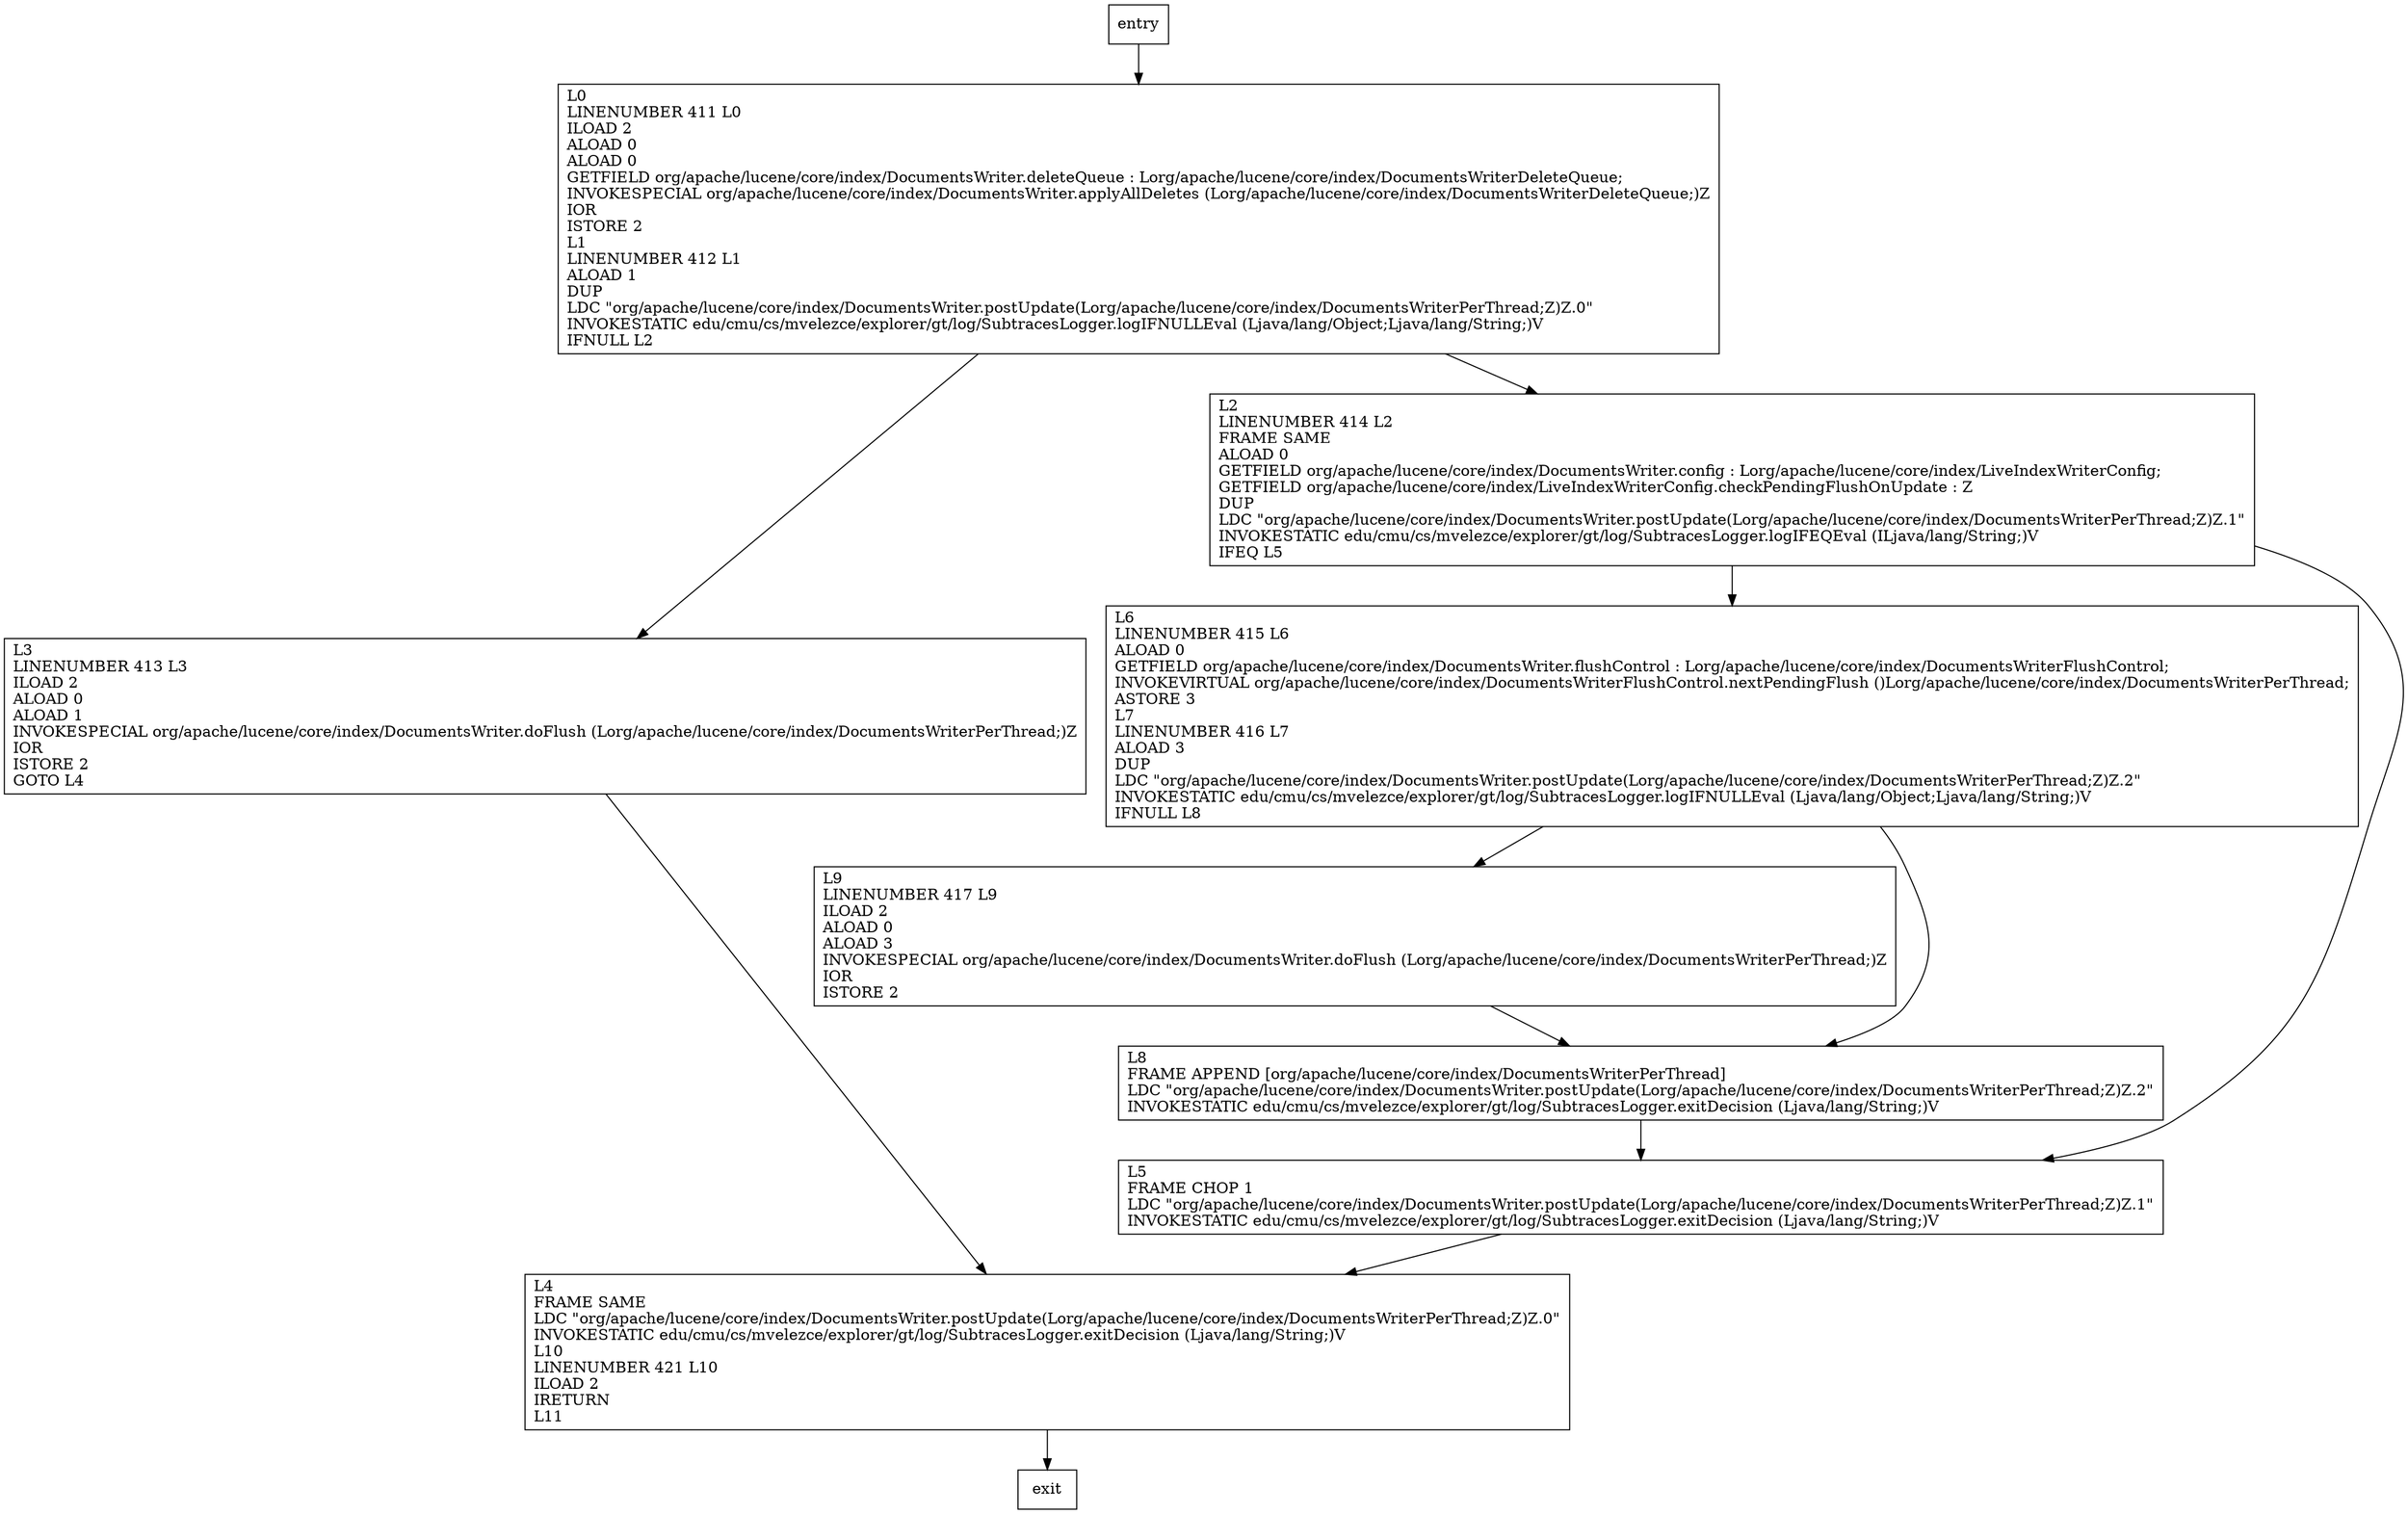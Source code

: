 digraph postUpdate {
node [shape=record];
1252069894 [label="L4\lFRAME SAME\lLDC \"org/apache/lucene/core/index/DocumentsWriter.postUpdate(Lorg/apache/lucene/core/index/DocumentsWriterPerThread;Z)Z.0\"\lINVOKESTATIC edu/cmu/cs/mvelezce/explorer/gt/log/SubtracesLogger.exitDecision (Ljava/lang/String;)V\lL10\lLINENUMBER 421 L10\lILOAD 2\lIRETURN\lL11\l"];
796168203 [label="L9\lLINENUMBER 417 L9\lILOAD 2\lALOAD 0\lALOAD 3\lINVOKESPECIAL org/apache/lucene/core/index/DocumentsWriter.doFlush (Lorg/apache/lucene/core/index/DocumentsWriterPerThread;)Z\lIOR\lISTORE 2\l"];
879706537 [label="L0\lLINENUMBER 411 L0\lILOAD 2\lALOAD 0\lALOAD 0\lGETFIELD org/apache/lucene/core/index/DocumentsWriter.deleteQueue : Lorg/apache/lucene/core/index/DocumentsWriterDeleteQueue;\lINVOKESPECIAL org/apache/lucene/core/index/DocumentsWriter.applyAllDeletes (Lorg/apache/lucene/core/index/DocumentsWriterDeleteQueue;)Z\lIOR\lISTORE 2\lL1\lLINENUMBER 412 L1\lALOAD 1\lDUP\lLDC \"org/apache/lucene/core/index/DocumentsWriter.postUpdate(Lorg/apache/lucene/core/index/DocumentsWriterPerThread;Z)Z.0\"\lINVOKESTATIC edu/cmu/cs/mvelezce/explorer/gt/log/SubtracesLogger.logIFNULLEval (Ljava/lang/Object;Ljava/lang/String;)V\lIFNULL L2\l"];
864210792 [label="L6\lLINENUMBER 415 L6\lALOAD 0\lGETFIELD org/apache/lucene/core/index/DocumentsWriter.flushControl : Lorg/apache/lucene/core/index/DocumentsWriterFlushControl;\lINVOKEVIRTUAL org/apache/lucene/core/index/DocumentsWriterFlushControl.nextPendingFlush ()Lorg/apache/lucene/core/index/DocumentsWriterPerThread;\lASTORE 3\lL7\lLINENUMBER 416 L7\lALOAD 3\lDUP\lLDC \"org/apache/lucene/core/index/DocumentsWriter.postUpdate(Lorg/apache/lucene/core/index/DocumentsWriterPerThread;Z)Z.2\"\lINVOKESTATIC edu/cmu/cs/mvelezce/explorer/gt/log/SubtracesLogger.logIFNULLEval (Ljava/lang/Object;Ljava/lang/String;)V\lIFNULL L8\l"];
277149580 [label="L3\lLINENUMBER 413 L3\lILOAD 2\lALOAD 0\lALOAD 1\lINVOKESPECIAL org/apache/lucene/core/index/DocumentsWriter.doFlush (Lorg/apache/lucene/core/index/DocumentsWriterPerThread;)Z\lIOR\lISTORE 2\lGOTO L4\l"];
67985650 [label="L5\lFRAME CHOP 1\lLDC \"org/apache/lucene/core/index/DocumentsWriter.postUpdate(Lorg/apache/lucene/core/index/DocumentsWriterPerThread;Z)Z.1\"\lINVOKESTATIC edu/cmu/cs/mvelezce/explorer/gt/log/SubtracesLogger.exitDecision (Ljava/lang/String;)V\l"];
636953520 [label="L2\lLINENUMBER 414 L2\lFRAME SAME\lALOAD 0\lGETFIELD org/apache/lucene/core/index/DocumentsWriter.config : Lorg/apache/lucene/core/index/LiveIndexWriterConfig;\lGETFIELD org/apache/lucene/core/index/LiveIndexWriterConfig.checkPendingFlushOnUpdate : Z\lDUP\lLDC \"org/apache/lucene/core/index/DocumentsWriter.postUpdate(Lorg/apache/lucene/core/index/DocumentsWriterPerThread;Z)Z.1\"\lINVOKESTATIC edu/cmu/cs/mvelezce/explorer/gt/log/SubtracesLogger.logIFEQEval (ILjava/lang/String;)V\lIFEQ L5\l"];
1837602497 [label="L8\lFRAME APPEND [org/apache/lucene/core/index/DocumentsWriterPerThread]\lLDC \"org/apache/lucene/core/index/DocumentsWriter.postUpdate(Lorg/apache/lucene/core/index/DocumentsWriterPerThread;Z)Z.2\"\lINVOKESTATIC edu/cmu/cs/mvelezce/explorer/gt/log/SubtracesLogger.exitDecision (Ljava/lang/String;)V\l"];
entry;
exit;
1252069894 -> exit;
entry -> 879706537;
796168203 -> 1837602497;
879706537 -> 277149580;
879706537 -> 636953520;
864210792 -> 796168203;
864210792 -> 1837602497;
277149580 -> 1252069894;
67985650 -> 1252069894;
636953520 -> 864210792;
636953520 -> 67985650;
1837602497 -> 67985650;
}
